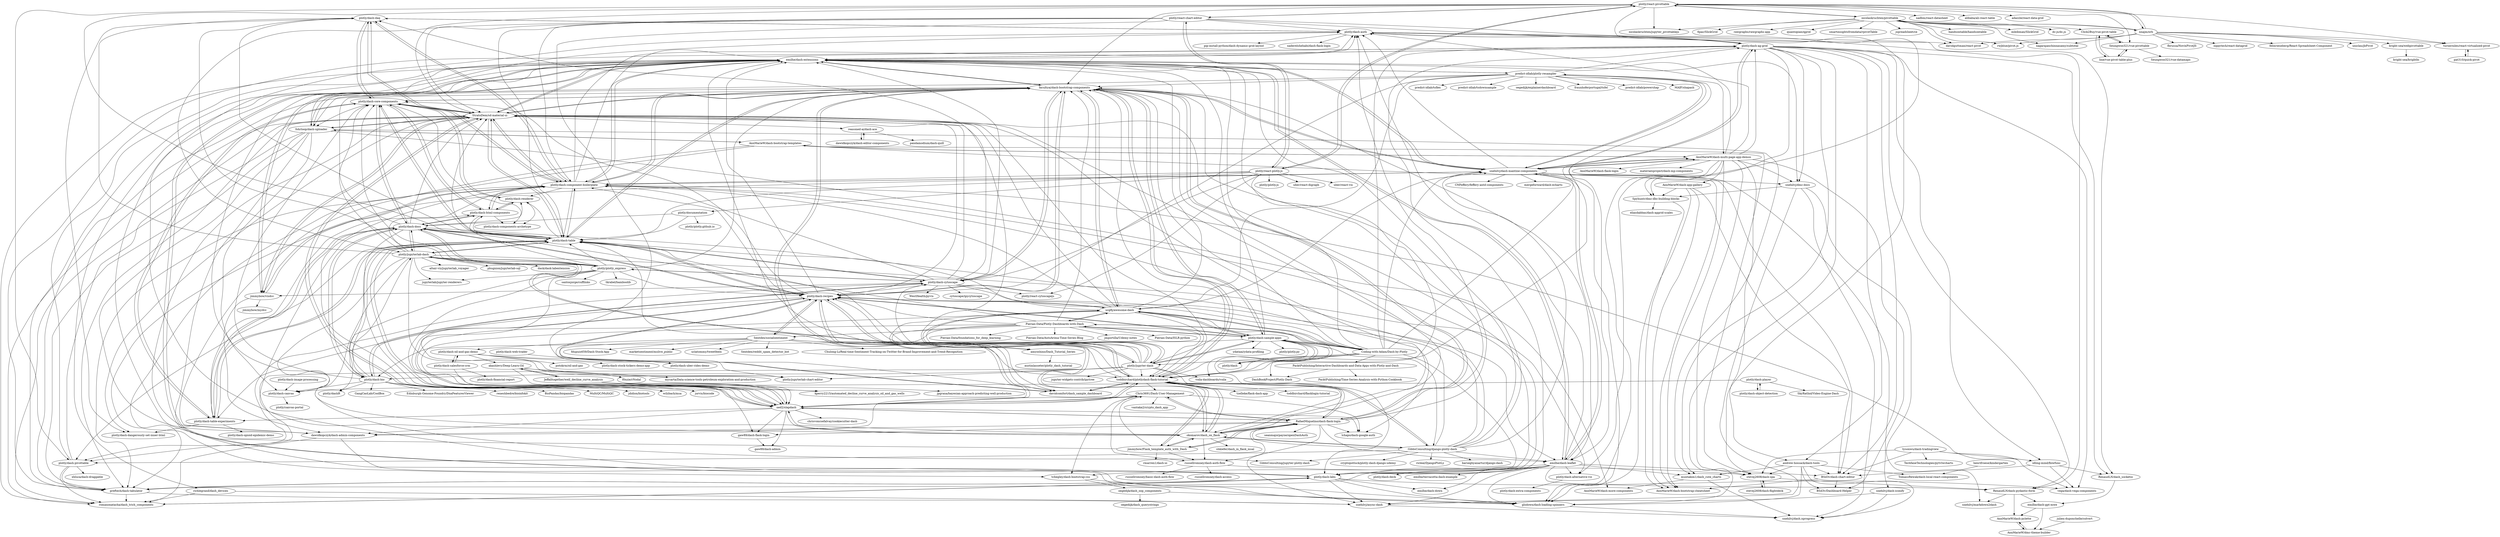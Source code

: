 digraph G {
"plotly/dash-daq" -> "plotly/dash-auth"
"plotly/dash-daq" -> "plotly/dash-core-components"
"plotly/dash-daq" -> "StratoDem/sd-material-ui"
"plotly/dash-daq" -> "plotly/dash-component-boilerplate"
"plotly/dash-daq" -> "plotly/dash-dangerously-set-inner-html"
"nicolaskruchten/pivottable" -> "plotly/react-pivottable"
"nicolaskruchten/pivottable" -> "nnajm/orb"
"nicolaskruchten/pivottable" -> "nicolaskruchten/jupyter_pivottablejs" ["e"=1]
"nicolaskruchten/pivottable" -> "davidguttman/react-pivot" ["e"=1]
"nicolaskruchten/pivottable" -> "nagarajanchinnasamy/subtotal"
"nicolaskruchten/pivottable" -> "handsontable/handsontable" ["e"=1]
"nicolaskruchten/pivottable" -> "rwjblue/pivot.js"
"nicolaskruchten/pivottable" -> "mleibman/SlickGrid" ["e"=1]
"nicolaskruchten/pivottable" -> "dc-js/dc.js" ["e"=1]
"nicolaskruchten/pivottable" -> "6pac/SlickGrid" ["e"=1]
"nicolaskruchten/pivottable" -> "rawgraphs/rawgraphs-app" ["e"=1]
"nicolaskruchten/pivottable" -> "quantopian/qgrid" ["e"=1]
"nicolaskruchten/pivottable" -> "smartinsightsfromdata/rpivotTable" ["e"=1]
"nicolaskruchten/pivottable" -> "Click2Buy/vue-pivot-table"
"nicolaskruchten/pivottable" -> "jspreadsheet/ce" ["e"=1]
"plotly/dash-cytoscape" -> "StratoDem/sd-material-ui"
"plotly/dash-cytoscape" -> "plotly/dash-table"
"plotly/dash-cytoscape" -> "facultyai/dash-bootstrap-components"
"plotly/dash-cytoscape" -> "plotly/dash-component-boilerplate"
"plotly/dash-cytoscape" -> "cytoscape/ipycytoscape" ["e"=1]
"plotly/dash-cytoscape" -> "plotly/dash-bio"
"plotly/dash-cytoscape" -> "emilhe/dash-extensions"
"plotly/dash-cytoscape" -> "plotly/dash-recipes"
"plotly/dash-cytoscape" -> "emilhe/dash-leaflet"
"plotly/dash-cytoscape" -> "WestHealth/pyvis" ["e"=1]
"plotly/dash-cytoscape" -> "plotly/dash-pivottable"
"plotly/dash-cytoscape" -> "jimmybow/visdcc"
"plotly/dash-cytoscape" -> "plotly/react-cytoscapejs" ["e"=1]
"plotly/dash-cytoscape" -> "plotly/dash-daq"
"plotly/dash-cytoscape" -> "plotly/plotly_express"
"facultyai/dash-bootstrap-components" -> "emilhe/dash-extensions"
"facultyai/dash-bootstrap-components" -> "snehilvj/dash-mantine-components"
"facultyai/dash-bootstrap-components" -> "plotly/dash-recipes"
"facultyai/dash-bootstrap-components" -> "plotly/dash-table"
"facultyai/dash-bootstrap-components" -> "ucg8j/awesome-dash"
"facultyai/dash-bootstrap-components" -> "StratoDem/sd-material-ui"
"facultyai/dash-bootstrap-components" -> "ned2/slapdash"
"facultyai/dash-bootstrap-components" -> "plotly/dash-core-components"
"facultyai/dash-bootstrap-components" -> "RafaelMiquelino/dash-flask-login"
"facultyai/dash-bootstrap-components" -> "plotly/dash-sample-apps"
"facultyai/dash-bootstrap-components" -> "plotly/dash-component-boilerplate"
"facultyai/dash-bootstrap-components" -> "toddbirchard/plotlydash-flask-tutorial"
"facultyai/dash-bootstrap-components" -> "preftech/dash-tabulator"
"facultyai/dash-bootstrap-components" -> "emilhe/dash-leaflet"
"facultyai/dash-bootstrap-components" -> "plotly/dash-cytoscape"
"plotly/react-pivottable" -> "nicolaskruchten/pivottable"
"plotly/react-pivottable" -> "davidguttman/react-pivot" ["e"=1]
"plotly/react-pivottable" -> "plotly/react-chart-editor"
"plotly/react-pivottable" -> "nnajm/orb"
"plotly/react-pivottable" -> "plotly/dash-pivottable"
"plotly/react-pivottable" -> "plotly/react-plotly.js"
"plotly/react-pivottable" -> "turnerniles/react-virtualized-pivot"
"plotly/react-pivottable" -> "nadbm/react-datasheet" ["e"=1]
"plotly/react-pivottable" -> "nicolaskruchten/jupyter_pivottablejs" ["e"=1]
"plotly/react-pivottable" -> "plotly/dash-table"
"plotly/react-pivottable" -> "facultyai/dash-bootstrap-components"
"plotly/react-pivottable" -> "alibaba/ali-react-table" ["e"=1]
"plotly/react-pivottable" -> "Seungwoo321/vue-pivottable"
"plotly/react-pivottable" -> "adazzle/react-data-grid" ["e"=1]
"plotly/react-pivottable" -> "StratoDem/sd-material-ui"
"GibbsConsulting/django-plotly-dash" -> "toddbirchard/plotlydash-flask-tutorial"
"GibbsConsulting/django-plotly-dash" -> "cryptopotluck/plotly-dash-django-udemy"
"GibbsConsulting/django-plotly-dash" -> "ricleal/DjangoPlotLy"
"GibbsConsulting/django-plotly-dash" -> "okomarov/dash_on_flask"
"GibbsConsulting/django-plotly-dash" -> "plotly/dash-component-boilerplate"
"GibbsConsulting/django-plotly-dash" -> "facultyai/dash-bootstrap-components"
"GibbsConsulting/django-plotly-dash" -> "snehilvj/dash-mantine-components"
"GibbsConsulting/django-plotly-dash" -> "barseghyanartur/django-dash" ["e"=1]
"GibbsConsulting/django-plotly-dash" -> "emilhe/dash-extensions"
"GibbsConsulting/django-plotly-dash" -> "StratoDem/sd-material-ui"
"GibbsConsulting/django-plotly-dash" -> "plotly/dash-recipes"
"GibbsConsulting/django-plotly-dash" -> "emilhe/dash-leaflet"
"GibbsConsulting/django-plotly-dash" -> "GibbsConsulting/jupyter-plotly-dash"
"GibbsConsulting/django-plotly-dash" -> "RafaelMiquelino/dash-flask-login"
"GibbsConsulting/django-plotly-dash" -> "plotly/dash-pivottable"
"plotly/dash-sample-apps" -> "ucg8j/awesome-dash"
"plotly/dash-sample-apps" -> "plotly/dash-recipes"
"plotly/dash-sample-apps" -> "facultyai/dash-bootstrap-components"
"plotly/dash-sample-apps" -> "plotly/dash" ["e"=1]
"plotly/dash-sample-apps" -> "Coding-with-Adam/Dash-by-Plotly"
"plotly/dash-sample-apps" -> "plotly/jupyter-dash"
"plotly/dash-sample-apps" -> "toddbirchard/plotlydash-flask-tutorial"
"plotly/dash-sample-apps" -> "Pierian-Data/Plotly-Dashboards-with-Dash"
"plotly/dash-sample-apps" -> "plotly/plotly.py" ["e"=1]
"plotly/dash-sample-apps" -> "GibbsConsulting/django-plotly-dash"
"plotly/dash-sample-apps" -> "ydataai/ydata-profiling" ["e"=1]
"plotly/dash-sample-apps" -> "plotly/dash-bio"
"plotly/dash-sample-apps" -> "emilhe/dash-extensions"
"plotly/dash-sample-apps" -> "voila-dashboards/voila" ["e"=1]
"plotly/dash-sample-apps" -> "okomarov/dash_on_flask"
"ucg8j/awesome-dash" -> "plotly/dash-recipes"
"ucg8j/awesome-dash" -> "facultyai/dash-bootstrap-components"
"ucg8j/awesome-dash" -> "plotly/dash-sample-apps"
"ucg8j/awesome-dash" -> "emilhe/dash-extensions"
"ucg8j/awesome-dash" -> "snehilvj/dash-mantine-components"
"ucg8j/awesome-dash" -> "Coding-with-Adam/Dash-by-Plotly"
"ucg8j/awesome-dash" -> "plotly/dash" ["e"=1]
"ucg8j/awesome-dash" -> "Pierian-Data/Plotly-Dashboards-with-Dash"
"ucg8j/awesome-dash" -> "plotly/dash-component-boilerplate"
"ucg8j/awesome-dash" -> "StratoDem/sd-material-ui"
"ucg8j/awesome-dash" -> "plotly/jupyter-dash"
"ucg8j/awesome-dash" -> "ned2/slapdash"
"ucg8j/awesome-dash" -> "toddbirchard/plotlydash-flask-tutorial"
"ucg8j/awesome-dash" -> "davidcomfort/dash_sample_dashboard"
"ucg8j/awesome-dash" -> "plotly/dash-table"
"plotly/dash-table" -> "plotly/dash-core-components"
"plotly/dash-table" -> "plotly/dash-docs"
"plotly/dash-table" -> "plotly/dash-html-components"
"plotly/dash-table" -> "facultyai/dash-bootstrap-components"
"plotly/dash-table" -> "plotly/dash-component-boilerplate"
"plotly/dash-table" -> "StratoDem/sd-material-ui"
"plotly/dash-table" -> "ned2/slapdash"
"plotly/dash-table" -> "plotly/dash-table-experiments"
"plotly/dash-table" -> "plotly/dash-recipes"
"plotly/dash-table" -> "plotly/dash-daq"
"plotly/dash-table" -> "plotly/jupyterlab-dash"
"plotly/dash-table" -> "plotly/dash-bio"
"plotly/dash-table" -> "plotly/dash-renderer"
"plotly/dash-table" -> "plotly/dash-cytoscape"
"plotly/dash-table" -> "plotly/dash-pivottable"
"Pierian-Data/Plotly-Dashboards-with-Dash" -> "plotly/dash-recipes"
"Pierian-Data/Plotly-Dashboards-with-Dash" -> "ucg8j/awesome-dash"
"Pierian-Data/Plotly-Dashboards-with-Dash" -> "Pierian-Data/ISLR-python" ["e"=1]
"Pierian-Data/Plotly-Dashboards-with-Dash" -> "Coding-with-Adam/Dash-by-Plotly"
"Pierian-Data/Plotly-Dashboards-with-Dash" -> "plotly/dash-sample-apps"
"Pierian-Data/Plotly-Dashboards-with-Dash" -> "Pierian-Data/foundations_for_deep_learning" ["e"=1]
"Pierian-Data/Plotly-Dashboards-with-Dash" -> "Pierian-Data/AutoArima-Time-Series-Blog"
"Pierian-Data/Plotly-Dashboards-with-Dash" -> "toddbirchard/plotlydash-flask-tutorial"
"Pierian-Data/Plotly-Dashboards-with-Dash" -> "davidcomfort/dash_sample_dashboard"
"Pierian-Data/Plotly-Dashboards-with-Dash" -> "facultyai/dash-bootstrap-components"
"Pierian-Data/Plotly-Dashboards-with-Dash" -> "amyoshino/Dash_Tutorial_Series"
"Pierian-Data/Plotly-Dashboards-with-Dash" -> "ned2/slapdash"
"Pierian-Data/Plotly-Dashboards-with-Dash" -> "Sentdex/socialsentiment"
"Pierian-Data/Plotly-Dashboards-with-Dash" -> "plotly/dash-docs"
"Pierian-Data/Plotly-Dashboards-with-Dash" -> "jmportilla/Udemy-notes" ["e"=1]
"jimmybow/Flask_template_auth_with_Dash" -> "okomarov/dash_on_flask"
"jimmybow/Flask_template_auth_with_Dash" -> "toddbirchard/plotlydash-flask-tutorial"
"jimmybow/Flask_template_auth_with_Dash" -> "RafaelMiquelino/dash-flask-login"
"jimmybow/Flask_template_auth_with_Dash" -> "emilhe/dash-extensions"
"jimmybow/Flask_template_auth_with_Dash" -> "russellromney/dash-auth-flow"
"jimmybow/Flask_template_auth_with_Dash" -> "rmarren1/dash-ui"
"jimmybow/Flask_template_auth_with_Dash" -> "Chris3691/Dash-User-Management"
"toddbirchard/plotlydash-flask-tutorial" -> "okomarov/dash_on_flask"
"toddbirchard/plotlydash-flask-tutorial" -> "jimmybow/Flask_template_auth_with_Dash"
"toddbirchard/plotlydash-flask-tutorial" -> "RafaelMiquelino/dash-flask-login"
"toddbirchard/plotlydash-flask-tutorial" -> "plotly/dash-recipes"
"toddbirchard/plotlydash-flask-tutorial" -> "facultyai/dash-bootstrap-components"
"toddbirchard/plotlydash-flask-tutorial" -> "GibbsConsulting/django-plotly-dash"
"toddbirchard/plotlydash-flask-tutorial" -> "ned2/slapdash"
"toddbirchard/plotlydash-flask-tutorial" -> "StratoDem/sd-material-ui"
"toddbirchard/plotlydash-flask-tutorial" -> "davidcomfort/dash_sample_dashboard"
"toddbirchard/plotlydash-flask-tutorial" -> "toddbirchard/flasklogin-tutorial" ["e"=1]
"toddbirchard/plotlydash-flask-tutorial" -> "AnnMarieW/dash-multi-page-app-demos"
"toddbirchard/plotlydash-flask-tutorial" -> "plotly/dash-table"
"toddbirchard/plotlydash-flask-tutorial" -> "emilhe/dash-extensions"
"toddbirchard/plotlydash-flask-tutorial" -> "Chris3691/Dash-User-Management"
"toddbirchard/plotlydash-flask-tutorial" -> "tzelleke/flask-dash-app"
"okomarov/dash_on_flask" -> "RafaelMiquelino/dash-flask-login"
"okomarov/dash_on_flask" -> "toddbirchard/plotlydash-flask-tutorial"
"okomarov/dash_on_flask" -> "jimmybow/Flask_template_auth_with_Dash"
"okomarov/dash_on_flask" -> "ned2/slapdash"
"okomarov/dash_on_flask" -> "russellromney/dash-auth-flow"
"okomarov/dash_on_flask" -> "shkiefer/dash_in_flask_msal"
"okomarov/dash_on_flask" -> "facultyai/dash-bootstrap-components"
"okomarov/dash_on_flask" -> "plotly/dash-auth"
"okomarov/dash_on_flask" -> "plotly/dash-recipes"
"okomarov/dash_on_flask" -> "GibbsConsulting/django-plotly-dash"
"okomarov/dash_on_flask" -> "emilhe/dash-extensions"
"okomarov/dash_on_flask" -> "StratoDem/sd-material-ui"
"Sentdex/socialsentiment" -> "plotly/dash-recipes"
"Sentdex/socialsentiment" -> "uclatommy/tweetfeels" ["e"=1]
"Sentdex/socialsentiment" -> "Sentdex/reddit_spam_detector_bot"
"Sentdex/socialsentiment" -> "toddbirchard/plotlydash-flask-tutorial"
"Sentdex/socialsentiment" -> "plotly/dash-oil-and-gas-demo"
"Sentdex/socialsentiment" -> "davidcomfort/dash_sample_dashboard"
"Sentdex/socialsentiment" -> "Chulong-Li/Real-time-Sentiment-Tracking-on-Twitter-for-Brand-Improvement-and-Trend-Recognition" ["e"=1]
"Sentdex/socialsentiment" -> "amyoshino/Dash_Tutorial_Series"
"Sentdex/socialsentiment" -> "fdupuis659/Dash-Stock-App"
"Sentdex/socialsentiment" -> "marketsentiment/mslive_public" ["e"=1]
"davidcomfort/dash_sample_dashboard" -> "toddbirchard/plotlydash-flask-tutorial"
"davidcomfort/dash_sample_dashboard" -> "plotly/dash-recipes"
"plotly/dash-salesforce-crm" -> "plotly/dash-financial-report"
"plotly/dash-salesforce-crm" -> "plotly/dash-oil-and-gas-demo"
"plotly/dash-salesforce-crm" -> "gaw89/dash-flask-login"
"ned2/slapdash" -> "StratoDem/sd-material-ui"
"ned2/slapdash" -> "okomarov/dash_on_flask"
"ned2/slapdash" -> "facultyai/dash-bootstrap-components"
"ned2/slapdash" -> "gaw89/dash-admin"
"ned2/slapdash" -> "plotly/dash-recipes"
"ned2/slapdash" -> "chrisvoncsefalvay/cookiecutter-dash"
"ned2/slapdash" -> "Chris3691/Dash-User-Management"
"ned2/slapdash" -> "plotly/dash-table"
"ned2/slapdash" -> "lchapo/dash-google-auth"
"ned2/slapdash" -> "RafaelMiquelino/dash-flask-login"
"ned2/slapdash" -> "dawidkopczyk/dash-admin-components"
"ned2/slapdash" -> "toddbirchard/plotlydash-flask-tutorial"
"ned2/slapdash" -> "gaw89/dash-flask-login"
"ned2/slapdash" -> "plotly/dash-table-experiments"
"ned2/slapdash" -> "plotly/dash-component-boilerplate"
"plotly/dash-pivottable" -> "preftech/dash-tabulator"
"plotly/dash-pivottable" -> "emilhe/dash-extensions"
"plotly/dash-pivottable" -> "xhluca/dash-draggable"
"plotly/dash-pivottable" -> "StratoDem/sd-material-ui"
"plotly/dash-pivottable" -> "romanonatacha/dash_trich_components"
"plotly/plotly_express" -> "plotly/jupyterlab-dash"
"plotly/plotly_express" -> "plotly/dash-table"
"plotly/plotly_express" -> "plotly/dash-docs"
"plotly/plotly_express" -> "ned2/slapdash"
"plotly/plotly_express" -> "plotly/jupyterlab-chart-editor" ["e"=1]
"plotly/plotly_express" -> "santosjorge/cufflinks" ["e"=1]
"plotly/plotly_express" -> "plotly/dash-cytoscape"
"plotly/plotly_express" -> "jupyterlab/jupyter-renderers" ["e"=1]
"plotly/plotly_express" -> "facultyai/dash-bootstrap-components"
"plotly/plotly_express" -> "plotly/dash-daq"
"plotly/plotly_express" -> "plotly/dashR" ["e"=1]
"plotly/plotly_express" -> "tkrabel/bamboolib" ["e"=1]
"plotly/plotly_express" -> "plotly/dash-core-components"
"plotly/plotly_express" -> "plotly/dash-recipes"
"plotly/plotly_express" -> "StratoDem/sd-material-ui"
"gaw89/dash-flask-login" -> "gaw89/dash-admin"
"StratoDem/sd-material-ui" -> "plotly/dash-component-boilerplate"
"StratoDem/sd-material-ui" -> "romanonatacha/dash_trich_components"
"StratoDem/sd-material-ui" -> "ned2/slapdash"
"StratoDem/sd-material-ui" -> "preftech/dash-tabulator"
"StratoDem/sd-material-ui" -> "facultyai/dash-bootstrap-components"
"StratoDem/sd-material-ui" -> "plotly/dash-daq"
"StratoDem/sd-material-ui" -> "plotly/dash-labs"
"StratoDem/sd-material-ui" -> "fohrloop/dash-uploader"
"StratoDem/sd-material-ui" -> "plotly/dash-core-components"
"StratoDem/sd-material-ui" -> "dawidkopczyk/dash-admin-components"
"StratoDem/sd-material-ui" -> "emilhe/dash-extensions"
"StratoDem/sd-material-ui" -> "reasoned-ai/dash-ace"
"StratoDem/sd-material-ui" -> "plotly/dash-table"
"StratoDem/sd-material-ui" -> "jimmybow/visdcc"
"StratoDem/sd-material-ui" -> "plotly/dash-dangerously-set-inner-html"
"plotly/dash-bio" -> "plotly/dash-canvas"
"plotly/dash-bio" -> "plotly/dashR" ["e"=1]
"plotly/dash-bio" -> "plotly/dash-table"
"plotly/dash-bio" -> "plotly/dash-docs"
"plotly/dash-bio" -> "jorvis/biocode" ["e"=1]
"plotly/dash-bio" -> "plotly/dash-cytoscape"
"plotly/dash-bio" -> "GangCaoLab/CoolBox" ["e"=1]
"plotly/dash-bio" -> "Edinburgh-Genome-Foundry/DnaFeaturesViewer" ["e"=1]
"plotly/dash-bio" -> "reneshbedre/bioinfokit" ["e"=1]
"plotly/dash-bio" -> "plotly/jupyterlab-dash"
"plotly/dash-bio" -> "BioPandas/biopandas" ["e"=1]
"plotly/dash-bio" -> "plotly/dash-core-components"
"plotly/dash-bio" -> "MultiQC/MultiQC" ["e"=1]
"plotly/dash-bio" -> "jdidion/biotools" ["e"=1]
"plotly/dash-bio" -> "wilzbach/msa" ["e"=1]
"Click2Buy/vue-pivot-table" -> "Seungwoo321/vue-pivottable"
"Click2Buy/vue-pivot-table" -> "line/vue-pivot-table-plus"
"RafaelMiquelino/dash-flask-login" -> "okomarov/dash_on_flask"
"RafaelMiquelino/dash-flask-login" -> "gaw89/dash-flask-login"
"RafaelMiquelino/dash-flask-login" -> "Chris3691/Dash-User-Management"
"RafaelMiquelino/dash-flask-login" -> "jimmybow/Flask_template_auth_with_Dash"
"RafaelMiquelino/dash-flask-login" -> "toddbirchard/plotlydash-flask-tutorial"
"RafaelMiquelino/dash-flask-login" -> "russellromney/dash-auth-flow"
"RafaelMiquelino/dash-flask-login" -> "facultyai/dash-bootstrap-components"
"RafaelMiquelino/dash-flask-login" -> "emilhe/dash-extensions"
"RafaelMiquelino/dash-flask-login" -> "seanmajorpayne/openDashAuth"
"RafaelMiquelino/dash-flask-login" -> "dawidkopczyk/dash-admin-components"
"RafaelMiquelino/dash-flask-login" -> "ned2/slapdash"
"RafaelMiquelino/dash-flask-login" -> "plotly/dash-auth"
"RafaelMiquelino/dash-flask-login" -> "emilhe/dash-leaflet"
"RafaelMiquelino/dash-flask-login" -> "lchapo/dash-google-auth"
"RafaelMiquelino/dash-flask-login" -> "snehilvj/async-dash"
"Chris3691/Dash-User-Management" -> "RafaelMiquelino/dash-flask-login"
"Chris3691/Dash-User-Management" -> "ned2/slapdash"
"Chris3691/Dash-User-Management" -> "vantaka2/crypto_dash_app"
"Chris3691/Dash-User-Management" -> "lchapo/dash-google-auth"
"Chris3691/Dash-User-Management" -> "russellromney/dash-auth-flow"
"Chris3691/Dash-User-Management" -> "dawidkopczyk/dash-admin-components"
"Chris3691/Dash-User-Management" -> "tcbegley/dash-bootstrap-css"
"Jeffalltogether/well_decline_curve_analysis" -> "kperry2215/automated_decline_curve_analysis_oil_and_gas_wells"
"Jeffalltogether/well_decline_curve_analysis" -> "akashlevy/Deep-Learn-Oil"
"Jeffalltogether/well_decline_curve_analysis" -> "jpgrana/bayesian-approach-predicting-well-production"
"dawidkopczyk/dash-admin-components" -> "romanonatacha/dash_trich_components"
"dawidkopczyk/dash-admin-components" -> "glsdown/dash-loading-spinners"
"plotly/documentation" -> "plotly/plotly.github.io"
"plotly/documentation" -> "plotly/dash-docs"
"plotly/documentation" -> "plotly/dash-table"
"plotly/dash-component-boilerplate" -> "StratoDem/sd-material-ui"
"plotly/dash-component-boilerplate" -> "plotly/dash-core-components"
"plotly/dash-component-boilerplate" -> "emilhe/dash-extensions"
"plotly/dash-component-boilerplate" -> "snehilvj/dash-mantine-components"
"plotly/dash-component-boilerplate" -> "plotly/dash-html-components"
"plotly/dash-component-boilerplate" -> "plotly/dash-auth"
"plotly/dash-component-boilerplate" -> "plotly/dash-ag-grid"
"plotly/dash-component-boilerplate" -> "plotly/dash-daq"
"plotly/dash-component-boilerplate" -> "jimmybow/visdcc"
"plotly/dash-component-boilerplate" -> "plotly/dash-table"
"plotly/dash-component-boilerplate" -> "preftech/dash-tabulator"
"plotly/dash-component-boilerplate" -> "plotly/dash-labs"
"plotly/dash-component-boilerplate" -> "plotly/dash-renderer"
"plotly/dash-component-boilerplate" -> "facultyai/dash-bootstrap-components"
"plotly/dash-component-boilerplate" -> "idling-mind/flowfunc"
"bright-sea/webpivottable" -> "bright-sea/brightbi"
"plotly/dash-alternative-viz" -> "plotly/dash-extra-components"
"plotly/jupyterlab-dash" -> "plotly/jupyterlab-chart-editor" ["e"=1]
"plotly/jupyterlab-dash" -> "plotly/plotly_express"
"plotly/jupyterlab-dash" -> "GibbsConsulting/jupyter-plotly-dash"
"plotly/jupyterlab-dash" -> "plotly/jupyter-dash"
"plotly/jupyterlab-dash" -> "plotly/dash-table"
"plotly/jupyterlab-dash" -> "plotly/dash-core-components"
"plotly/jupyterlab-dash" -> "jupyterlab/jupyter-renderers" ["e"=1]
"plotly/jupyterlab-dash" -> "plotly/dash-daq"
"plotly/jupyterlab-dash" -> "plotly/dash-component-boilerplate"
"plotly/jupyterlab-dash" -> "dask/dask-labextension" ["e"=1]
"plotly/jupyterlab-dash" -> "plotly/dash-docs"
"plotly/jupyterlab-dash" -> "altair-viz/jupyterlab_voyager" ["e"=1]
"plotly/jupyterlab-dash" -> "pbugnion/jupyterlab-sql" ["e"=1]
"plotly/jupyterlab-dash" -> "plotly/dash-alternative-viz"
"plotly/jupyterlab-dash" -> "plotly/dash-canvas"
"plotly/dash-image-processing" -> "plotly/dash-canvas"
"plotly/dash-object-detection" -> "plotly/dash-player"
"plotly/dash-player" -> "plotly/dash-object-detection"
"plotly/dash-player" -> "SkyRatInd/Video-Engine-Dash"
"plotly/dash-player" -> "plotly/dash-canvas"
"plotly/dash-web-trader" -> "plotly/dash-uber-rides-demo"
"amyoshino/Dash_Tutorial_Series" -> "austinlasseter/plotly_dash_tutorial"
"tcbegley/dash-bootstrap-css" -> "glsdown/dash-loading-spinners"
"tcbegley/dash-bootstrap-css" -> "oegedijk/dash_oop_components"
"plotly/dash-canvas" -> "plotly/canvas-portal"
"PacktPublishing/Interactive-Dashboards-and-Data-Apps-with-Plotly-and-Dash" -> "DashBookProject/Plotly-Dash"
"PacktPublishing/Interactive-Dashboards-and-Data-Apps-with-Plotly-and-Dash" -> "PacktPublishing/Time-Series-Analysis-with-Python-Cookbook" ["e"=1]
"emilhe/dash-extensions" -> "snehilvj/dash-mantine-components"
"emilhe/dash-extensions" -> "emilhe/dash-leaflet"
"emilhe/dash-extensions" -> "facultyai/dash-bootstrap-components"
"emilhe/dash-extensions" -> "plotly/dash-ag-grid"
"emilhe/dash-extensions" -> "fohrloop/dash-uploader"
"emilhe/dash-extensions" -> "plotly/dash-labs"
"emilhe/dash-extensions" -> "richlegrand/dash_devices"
"emilhe/dash-extensions" -> "romanonatacha/dash_trich_components"
"emilhe/dash-extensions" -> "plotly/dash-auth"
"emilhe/dash-extensions" -> "preftech/dash-tabulator"
"emilhe/dash-extensions" -> "plotly/dash-component-boilerplate"
"emilhe/dash-extensions" -> "StratoDem/sd-material-ui"
"emilhe/dash-extensions" -> "snehilvj/dmc-docs"
"emilhe/dash-extensions" -> "jimmybow/visdcc"
"emilhe/dash-extensions" -> "predict-idlab/plotly-resampler"
"Coding-with-Adam/Dash-by-Plotly" -> "plotly/dash-sample-apps"
"Coding-with-Adam/Dash-by-Plotly" -> "facultyai/dash-bootstrap-components"
"Coding-with-Adam/Dash-by-Plotly" -> "ucg8j/awesome-dash"
"Coding-with-Adam/Dash-by-Plotly" -> "plotly/dash-recipes"
"Coding-with-Adam/Dash-by-Plotly" -> "AnnMarieW/dash-multi-page-app-demos"
"Coding-with-Adam/Dash-by-Plotly" -> "DashBookProject/Plotly-Dash"
"Coding-with-Adam/Dash-by-Plotly" -> "Pierian-Data/Plotly-Dashboards-with-Dash"
"Coding-with-Adam/Dash-by-Plotly" -> "snehilvj/dash-mantine-components"
"Coding-with-Adam/Dash-by-Plotly" -> "emilhe/dash-extensions"
"Coding-with-Adam/Dash-by-Plotly" -> "plotly/jupyter-dash"
"Coding-with-Adam/Dash-by-Plotly" -> "PacktPublishing/Interactive-Dashboards-and-Data-Apps-with-Plotly-and-Dash"
"Coding-with-Adam/Dash-by-Plotly" -> "toddbirchard/plotlydash-flask-tutorial"
"Coding-with-Adam/Dash-by-Plotly" -> "plotly/dash-labs"
"Coding-with-Adam/Dash-by-Plotly" -> "plotly/dash" ["e"=1]
"Coding-with-Adam/Dash-by-Plotly" -> "plotly/dash-ag-grid"
"nnajm/orb" -> "davidguttman/react-pivot" ["e"=1]
"nnajm/orb" -> "nicolaskruchten/pivottable"
"nnajm/orb" -> "nagarajanchinnasamy/subtotal"
"nnajm/orb" -> "turnerniles/react-virtualized-pivot"
"nnajm/orb" -> "zippytech/react-datagrid" ["e"=1]
"nnajm/orb" -> "felixrieseberg/React-Spreadsheet-Component" ["e"=1]
"nnajm/orb" -> "uniclau/jbPivot"
"nnajm/orb" -> "rwjblue/pivot.js"
"nnajm/orb" -> "plotly/react-pivottable"
"nnajm/orb" -> "fbrussa/NovixPivotJS"
"nnajm/orb" -> "bright-sea/webpivottable"
"richlegrand/dash_devices" -> "snehilvj/async-dash"
"richlegrand/dash_devices" -> "romanonatacha/dash_trich_components"
"plotly/jupyter-dash" -> "plotly/jupyterlab-dash"
"plotly/jupyter-dash" -> "facultyai/dash-bootstrap-components"
"plotly/jupyter-dash" -> "plotly/dash-table"
"plotly/jupyter-dash" -> "plotly/jupyterlab-chart-editor" ["e"=1]
"plotly/jupyter-dash" -> "plotly/dash-sample-apps"
"plotly/jupyter-dash" -> "voila-dashboards/voila" ["e"=1]
"plotly/jupyter-dash" -> "ucg8j/awesome-dash"
"plotly/jupyter-dash" -> "jupyter-widgets-contrib/ipytree" ["e"=1]
"plotly/jupyter-dash" -> "plotly/dash-cytoscape"
"plotly/jupyter-dash" -> "plotly/dash-bio"
"plotly/jupyter-dash" -> "plotly/dash-pivottable"
"plotly/jupyter-dash" -> "plotly/dash-recipes"
"plotly/jupyter-dash" -> "StratoDem/sd-material-ui"
"plotly/jupyter-dash" -> "toddbirchard/plotlydash-flask-tutorial"
"plotly/jupyter-dash" -> "plotly/dash-labs"
"fohrloop/dash-uploader" -> "emilhe/dash-extensions"
"fohrloop/dash-uploader" -> "dawidkopczyk/dash-admin-components"
"fohrloop/dash-uploader" -> "glsdown/dash-loading-spinners"
"fohrloop/dash-uploader" -> "muntakim1/dash_cute_charts"
"fohrloop/dash-uploader" -> "plotly/dash-auth"
"fohrloop/dash-uploader" -> "AnnMarieW/dash-bootstrap-templates"
"fohrloop/dash-uploader" -> "romanonatacha/dash_trich_components"
"fohrloop/dash-uploader" -> "AnnMarieW/dash-more-components"
"fohrloop/dash-uploader" -> "StratoDem/sd-material-ui"
"fohrloop/dash-uploader" -> "preftech/dash-tabulator"
"fohrloop/dash-uploader" -> "plotly/dash-canvas"
"emilhe/dash-leaflet" -> "emilhe/dash-extensions"
"emilhe/dash-leaflet" -> "snehilvj/dash-mantine-components"
"emilhe/dash-leaflet" -> "emilhe/terracotta-dash-example"
"emilhe/dash-leaflet" -> "plotly/dash-alternative-viz"
"emilhe/dash-leaflet" -> "muntakim1/dash_cute_charts"
"emilhe/dash-leaflet" -> "glsdown/dash-loading-spinners"
"emilhe/dash-leaflet" -> "plotly/dash-auth"
"emilhe/dash-leaflet" -> "snehilvj/async-dash"
"emilhe/dash-leaflet" -> "plotly/dash-deck"
"emilhe/dash-leaflet" -> "preftech/dash-tabulator"
"emilhe/dash-leaflet" -> "BSd3v/dash-chart-editor"
"emilhe/dash-leaflet" -> "emilhe/dash-down"
"emilhe/dash-leaflet" -> "plotly/dash-labs"
"emilhe/dash-leaflet" -> "tcbegley/dash-bootstrap-css"
"emilhe/dash-leaflet" -> "RenaudLN/dash-pydantic-form"
"romanonatacha/dash_trich_components" -> "plotly/dash-labs"
"stevej2608/dash-spa" -> "stevej2608/dash-flightdeck"
"stevej2608/dash-spa" -> "RenaudLN/dash-pydantic-form"
"russellromney/dash-auth-flow" -> "russellromney/dash-access"
"russellromney/dash-auth-flow" -> "russellromney/basic-dash-auth-flow"
"russellromney/dash-auth-flow" -> "stevej2608/dash-spa"
"reasoned-ai/dash-ace" -> "pandamodium/dash-quill"
"reasoned-ai/dash-ace" -> "dawidkopczyk/dash-editor-components"
"Seungwoo321/vue-pivottable" -> "Click2Buy/vue-pivot-table"
"Seungwoo321/vue-pivottable" -> "line/vue-pivot-table-plus"
"Seungwoo321/vue-pivottable" -> "Seungwoo321/vue-datamaps"
"preftech/dash-tabulator" -> "romanonatacha/dash_trich_components"
"preftech/dash-tabulator" -> "plotly/dash-labs"
"preftech/dash-tabulator" -> "snehilvj/async-dash"
"line/vue-pivot-table-plus" -> "Seungwoo321/vue-pivottable"
"line/vue-pivot-table-plus" -> "Click2Buy/vue-pivot-table"
"dawidkopczyk/dash-editor-components" -> "reasoned-ai/dash-ace"
"AnnMarieW/dash-bootstrap-templates" -> "AnnMarieW/dash-multi-page-app-demos"
"AnnMarieW/dash-bootstrap-templates" -> "dawidkopczyk/dash-admin-components"
"AnnMarieW/dash-bootstrap-templates" -> "tcbegley/dash-bootstrap-css"
"AnnMarieW/dash-bootstrap-templates" -> "fohrloop/dash-uploader"
"AnnMarieW/dash-bootstrap-templates" -> "AnnMarieW/dash-bootstrap-cheatsheet"
"AnnMarieW/dash-bootstrap-templates" -> "stevej2608/dash-spa"
"plotly/dash-labs" -> "romanonatacha/dash_trich_components"
"plotly/dash-labs" -> "emilhe/dash-down"
"plotly/dash-labs" -> "glsdown/dash-loading-spinners"
"plotly/dash-labs" -> "preftech/dash-tabulator"
"plotly/dash-labs" -> "emilhe/dash-extensions"
"plotly/dash-labs" -> "vega/dash-vega-components"
"plotly/dash-labs" -> "snehilvj/async-dash"
"glsdown/dash-loading-spinners" -> "snehilvj/dash.nprogress"
"oegedijk/dash_oop_components" -> "oegedijk/dash_querystrings"
"oegedijk/dash_oop_components" -> "glsdown/dash-loading-spinners"
"snehilvj/dash-mantine-components" -> "emilhe/dash-extensions"
"snehilvj/dash-mantine-components" -> "plotly/dash-ag-grid"
"snehilvj/dash-mantine-components" -> "snehilvj/dmc-docs"
"snehilvj/dash-mantine-components" -> "facultyai/dash-bootstrap-components"
"snehilvj/dash-mantine-components" -> "snehilvj/dash-iconify"
"snehilvj/dash-mantine-components" -> "emilhe/dash-leaflet"
"snehilvj/dash-mantine-components" -> "plotly/dash-component-boilerplate"
"snehilvj/dash-mantine-components" -> "preftech/dash-tabulator"
"snehilvj/dash-mantine-components" -> "AnnMarieW/dash-multi-page-app-demos"
"snehilvj/dash-mantine-components" -> "CNFeffery/feffery-antd-components" ["e"=1]
"snehilvj/dash-mantine-components" -> "plotly/dash-auth"
"snehilvj/dash-mantine-components" -> "predict-idlab/plotly-resampler"
"snehilvj/dash-mantine-components" -> "glsdown/dash-loading-spinners"
"snehilvj/dash-mantine-components" -> "mergeforward/dash-echarts" ["e"=1]
"snehilvj/dash-mantine-components" -> "BSd3v/dash-chart-editor"
"predict-idlab/plotly-resampler" -> "predict-idlab/tsflex" ["e"=1]
"predict-idlab/plotly-resampler" -> "emilhe/dash-extensions"
"predict-idlab/plotly-resampler" -> "predict-idlab/tsdownsample" ["e"=1]
"predict-idlab/plotly-resampler" -> "snehilvj/dash-mantine-components"
"predict-idlab/plotly-resampler" -> "oegedijk/explainerdashboard" ["e"=1]
"predict-idlab/plotly-resampler" -> "emilhe/dash-leaflet"
"predict-idlab/plotly-resampler" -> "fraunhoferportugal/tsfel" ["e"=1]
"predict-idlab/plotly-resampler" -> "predict-idlab/powershap" ["e"=1]
"predict-idlab/plotly-resampler" -> "fohrloop/dash-uploader"
"predict-idlab/plotly-resampler" -> "MAIF/shapash" ["e"=1]
"predict-idlab/plotly-resampler" -> "ucg8j/awesome-dash"
"predict-idlab/plotly-resampler" -> "plotly/dash-recipes"
"predict-idlab/plotly-resampler" -> "AnnMarieW/dash-multi-page-app-demos"
"predict-idlab/plotly-resampler" -> "facultyai/dash-bootstrap-components"
"predict-idlab/plotly-resampler" -> "plotly/dash-ag-grid"
"AnnMarieW/dash-app-gallery" -> "AnnMarieW/dash-bootstrap-cheatsheet"
"AnnMarieW/dash-app-gallery" -> "Spyhuntr/dmc-dbc-building-blocks"
"AnnMarieW/dash-app-gallery" -> "glsdown/dash-loading-spinners"
"AnnMarieW/dash-app-gallery" -> "BSd3v/dash-chart-editor"
"snehilvj/async-dash" -> "snehilvj/dash.nprogress"
"andrew-hossack/dash-tools" -> "TomaszRewak/dash-local-react-components"
"andrew-hossack/dash-tools" -> "snehilvj/dash.nprogress"
"andrew-hossack/dash-tools" -> "BSd3v/Dashboard-Helper"
"andrew-hossack/dash-tools" -> "stevej2608/dash-spa"
"andrew-hossack/dash-tools" -> "BSd3v/dash-chart-editor"
"andrew-hossack/dash-tools" -> "muntakim1/dash_cute_charts"
"andrew-hossack/dash-tools" -> "glsdown/dash-loading-spinners"
"snehilvj/dmc-docs" -> "snehilvj/async-dash"
"snehilvj/dmc-docs" -> "snehilvj/dash.nprogress"
"snehilvj/dmc-docs" -> "snehilvj/markdown2dash"
"snehilvj/dmc-docs" -> "Spyhuntr/dmc-dbc-building-blocks"
"akashlevy/Deep-Learn-Oil" -> "Jeffalltogether/well_decline_curve_analysis"
"akashlevy/Deep-Learn-Oil" -> "kperry2215/automated_decline_curve_analysis_oil_and_gas_wells"
"akashlevy/Deep-Learn-Oil" -> "f0nzie/rNodal"
"akashlevy/Deep-Learn-Oil" -> "mycarta/Data-science-tools-petroleum-exploration-and-production"
"muntakim1/dash_cute_charts" -> "snehilvj/dash.nprogress"
"muntakim1/dash_cute_charts" -> "AnnMarieW/dash-more-components"
"snehilvj/dash-iconify" -> "snehilvj/dash.nprogress"
"snehilvj/dash-iconify" -> "snehilvj/async-dash"
"idling-mind/flowfunc" -> "RenaudLN/dash_socketio"
"idling-mind/flowfunc" -> "vega/dash-vega-components"
"idling-mind/flowfunc" -> "BSd3v/dash-chart-editor"
"tysonwu/dash-tradingview" -> "TechfaneTechnologies/pytvlwcharts" ["e"=1]
"tysonwu/dash-tradingview" -> "idling-mind/flowfunc"
"tysonwu/dash-tradingview" -> "BSd3v/dash-chart-editor"
"tysonwu/dash-tradingview" -> "vega/dash-vega-components"
"tysonwu/dash-tradingview" -> "stevej2608/dash-spa"
"AnnMarieW/dash-multi-page-app-demos" -> "AnnMarieW/dash-bootstrap-templates"
"AnnMarieW/dash-multi-page-app-demos" -> "plotly/dash-auth"
"AnnMarieW/dash-multi-page-app-demos" -> "snehilvj/dash-mantine-components"
"AnnMarieW/dash-multi-page-app-demos" -> "emilhe/dash-extensions"
"AnnMarieW/dash-multi-page-app-demos" -> "stevej2608/dash-spa"
"AnnMarieW/dash-multi-page-app-demos" -> "AnnMarieW/dash-app-gallery"
"AnnMarieW/dash-multi-page-app-demos" -> "plotly/dash-ag-grid"
"AnnMarieW/dash-multi-page-app-demos" -> "snehilvj/dmc-docs"
"AnnMarieW/dash-multi-page-app-demos" -> "Spyhuntr/dmc-dbc-building-blocks"
"AnnMarieW/dash-multi-page-app-demos" -> "andrew-hossack/dash-tools"
"AnnMarieW/dash-multi-page-app-demos" -> "BSd3v/Dashboard-Helper"
"AnnMarieW/dash-multi-page-app-demos" -> "AnnMarieW/dash-bootstrap-cheatsheet"
"AnnMarieW/dash-multi-page-app-demos" -> "materialsproject/dash-mp-components"
"AnnMarieW/dash-multi-page-app-demos" -> "AnnMarieW/dash-flask-login"
"AnnMarieW/dash-multi-page-app-demos" -> "glsdown/dash-loading-spinners"
"Spyhuntr/dmc-dbc-building-blocks" -> "eliasdabbas/dash-aggrid-scales"
"Spyhuntr/dmc-dbc-building-blocks" -> "AnnMarieW/dash-bootstrap-cheatsheet"
"plotly/dash-ag-grid" -> "snehilvj/dash-mantine-components"
"plotly/dash-ag-grid" -> "BSd3v/dash-chart-editor"
"plotly/dash-ag-grid" -> "emilhe/dash-extensions"
"plotly/dash-ag-grid" -> "plotly/dash-auth"
"plotly/dash-ag-grid" -> "Spyhuntr/dmc-dbc-building-blocks"
"plotly/dash-ag-grid" -> "idling-mind/flowfunc"
"plotly/dash-ag-grid" -> "andrew-hossack/dash-tools"
"plotly/dash-ag-grid" -> "vega/dash-vega-components"
"plotly/dash-ag-grid" -> "preftech/dash-tabulator"
"plotly/dash-ag-grid" -> "RenaudLN/dash-pydantic-form"
"plotly/dash-ag-grid" -> "plotly/dash-labs"
"plotly/dash-ag-grid" -> "muntakim1/dash_cute_charts"
"plotly/dash-ag-grid" -> "RenaudLN/dash_socketio"
"plotly/dash-ag-grid" -> "glsdown/dash-loading-spinners"
"plotly/dash-ag-grid" -> "snehilvj/dmc-docs"
"stevej2608/dash-flightdeck" -> "stevej2608/dash-spa"
"henrifroese/kindergarten" -> "TomaszRewak/dash-local-react-components"
"plotly/dash-core-components" -> "plotly/dash-html-components"
"plotly/dash-core-components" -> "plotly/dash-renderer"
"plotly/dash-core-components" -> "plotly/dash-table"
"plotly/dash-core-components" -> "plotly/dash-docs"
"plotly/dash-core-components" -> "plotly/dash-component-boilerplate"
"plotly/dash-core-components" -> "plotly/dash-table-experiments"
"plotly/dash-core-components" -> "plotly/dash-daq"
"plotly/dash-core-components" -> "StratoDem/sd-material-ui"
"plotly/dash-core-components" -> "facultyai/dash-bootstrap-components"
"plotly/dash-core-components" -> "plotly/dash-components-archetype"
"plotly/dash-core-components" -> "fohrloop/dash-uploader"
"plotly/dash-html-components" -> "plotly/dash-core-components"
"plotly/dash-html-components" -> "plotly/dash-renderer"
"plotly/dash-html-components" -> "plotly/dash-components-archetype"
"plotly/dash-html-components" -> "plotly/dash-docs"
"plotly/dash-html-components" -> "plotly/dash-table"
"plotly/dash-html-components" -> "plotly/dash-component-boilerplate"
"BSd3v/dash-chart-editor" -> "BSd3v/Dashboard-Helper"
"BSd3v/dash-chart-editor" -> "AnnMarieW/dash-bootstrap-cheatsheet"
"RenaudLN/dash-pydantic-form" -> "snehilvj/markdown2dash"
"RenaudLN/dash-pydantic-form" -> "AnnMarieW/dash-pylette"
"RenaudLN/dash-pydantic-form" -> "emilhe/dash-gpt-mwe"
"pat310/quick-pivot" -> "turnerniles/react-virtualized-pivot"
"RenaudLN/dash_socketio" -> "emilhe/dash-gpt-mwe"
"AnnMarieW/dash-pylette" -> "AnnMarieW/dmc-theme-builder"
"julien-duponchelle/colvert" -> "AnnMarieW/dmc-theme-builder"
"plotly/dash-renderer" -> "plotly/dash-html-components"
"plotly/dash-renderer" -> "plotly/dash-core-components"
"plotly/dash-renderer" -> "plotly/dash-components-archetype"
"plotly/dash-docs" -> "plotly/dash-table"
"plotly/dash-docs" -> "plotly/dash-core-components"
"plotly/dash-docs" -> "plotly/dash-html-components"
"plotly/dash-docs" -> "plotly/dash-table-experiments"
"plotly/dash-docs" -> "plotly/dash-renderer"
"plotly/dash-docs" -> "plotly/dash-recipes"
"plotly/dash-docs" -> "StratoDem/sd-material-ui"
"plotly/dash-docs" -> "plotly/dash-labs"
"plotly/dash-docs" -> "lchapo/dash-google-auth"
"plotly/dash-docs" -> "plotly/jupyterlab-dash"
"plotly/dash-docs" -> "plotly/dash-bio"
"plotly/dash-docs" -> "facultyai/dash-bootstrap-components"
"plotly/dash-docs" -> "plotly/plotly_express"
"plotly/dash-docs" -> "ned2/slapdash"
"turnerniles/react-virtualized-pivot" -> "pat310/quick-pivot"
"emilhe/dash-gpt-mwe" -> "AnnMarieW/dash-pylette"
"emilhe/dash-gpt-mwe" -> "AnnMarieW/dmc-theme-builder"
"plotly/dash-oil-and-gas-demo" -> "plotly/dash-salesforce-crm"
"plotly/dash-oil-and-gas-demo" -> "potokrm/oil-and-gas"
"plotly/dash-oil-and-gas-demo" -> "plotly/dash-uber-rides-demo"
"plotly/dash-oil-and-gas-demo" -> "akashlevy/Deep-Learn-Oil"
"plotly/dash-oil-and-gas-demo" -> "plotly/dash-stock-tickers-demo-app"
"plotly/dash-table-experiments" -> "plotly/dash-core-components"
"plotly/dash-table-experiments" -> "plotly/dash-docs"
"plotly/dash-table-experiments" -> "plotly/dash-table"
"plotly/dash-table-experiments" -> "plotly/dash-opioid-epidemic-demo"
"plotly/dash-table-experiments" -> "plotly/dash-dangerously-set-inner-html"
"plotly/dash-table-experiments" -> "plotly/dash-html-components"
"plotly/dash-recipes" -> "ucg8j/awesome-dash"
"plotly/dash-recipes" -> "facultyai/dash-bootstrap-components"
"plotly/dash-recipes" -> "plotly/dash-sample-apps"
"plotly/dash-recipes" -> "toddbirchard/plotlydash-flask-tutorial"
"plotly/dash-recipes" -> "ned2/slapdash"
"plotly/dash-recipes" -> "emilhe/dash-extensions"
"plotly/dash-recipes" -> "plotly/dash-docs"
"plotly/dash-recipes" -> "plotly/dash-table"
"plotly/dash-recipes" -> "plotly/dash-table-experiments"
"plotly/dash-recipes" -> "StratoDem/sd-material-ui"
"plotly/dash-recipes" -> "plotly/dash-component-boilerplate"
"plotly/dash-recipes" -> "Sentdex/socialsentiment"
"plotly/dash-recipes" -> "davidcomfort/dash_sample_dashboard"
"plotly/dash-recipes" -> "okomarov/dash_on_flask"
"plotly/dash-recipes" -> "plotly/dash-core-components"
"plotly/react-plotly.js" -> "plotly/react-chart-editor"
"plotly/react-plotly.js" -> "plotly/plotly.js" ["e"=1]
"plotly/react-plotly.js" -> "plotly/react-pivottable"
"plotly/react-plotly.js" -> "plotly/dash-component-boilerplate"
"plotly/react-plotly.js" -> "plotly/documentation"
"plotly/react-plotly.js" -> "uber/react-digraph" ["e"=1]
"plotly/react-plotly.js" -> "plotly/dash-table"
"plotly/react-plotly.js" -> "toddbirchard/plotlydash-flask-tutorial"
"plotly/react-plotly.js" -> "plotly/react-cytoscapejs" ["e"=1]
"plotly/react-plotly.js" -> "uber/react-vis" ["e"=1]
"plotly/react-plotly.js" -> "plotly/dash-cytoscape"
"plotly/react-chart-editor" -> "plotly/react-plotly.js"
"plotly/react-chart-editor" -> "plotly/jupyterlab-chart-editor" ["e"=1]
"plotly/react-chart-editor" -> "plotly/dash-table"
"plotly/react-chart-editor" -> "plotly/dash-auth"
"plotly/react-chart-editor" -> "plotly/react-pivottable"
"plotly/react-chart-editor" -> "StratoDem/sd-material-ui"
"plotly/react-chart-editor" -> "plotly/dash-ag-grid"
"plotly/react-chart-editor" -> "plotly/jupyterlab-dash"
"plotly/react-chart-editor" -> "plotly/dash-alternative-viz"
"plotly/react-chart-editor" -> "plotly/dash-component-boilerplate"
"plotly/dash-auth" -> "RenaudLN/dash-pydantic-form"
"plotly/dash-auth" -> "RenaudLN/dash_socketio"
"plotly/dash-auth" -> "plotly/dash-ag-grid"
"plotly/dash-auth" -> "naderelshehabi/dash-flask-login"
"plotly/dash-auth" -> "stevej2608/dash-spa"
"plotly/dash-auth" -> "plotly/dash-daq"
"plotly/dash-auth" -> "pip-install-python/dash-dynamic-grid-layout"
"jimmybow/visdcc" -> "jimmybow/mydcc"
"jimmybow/visdcc" -> "plotly/dash-component-boilerplate"
"jimmybow/visdcc" -> "emilhe/dash-extensions"
"jimmybow/visdcc" -> "StratoDem/sd-material-ui"
"jimmybow/visdcc" -> "dawidkopczyk/dash-admin-components"
"AnnMarieW/dmc-theme-builder" -> "AnnMarieW/dash-pylette"
"plotly/dash-daq" ["l"="42.958,25.26"]
"plotly/dash-auth" ["l"="43.024,25.28"]
"plotly/dash-core-components" ["l"="42.941,25.268"]
"StratoDem/sd-material-ui" ["l"="42.955,25.286"]
"plotly/dash-component-boilerplate" ["l"="42.966,25.279"]
"plotly/dash-dangerously-set-inner-html" ["l"="42.929,25.242"]
"nicolaskruchten/pivottable" ["l"="42.738,25.248"]
"plotly/react-pivottable" ["l"="42.833,25.257"]
"nnajm/orb" ["l"="42.758,25.211"]
"nicolaskruchten/jupyter_pivottablejs" ["l"="43.636,24.129"]
"davidguttman/react-pivot" ["l"="0.297,-28.814"]
"nagarajanchinnasamy/subtotal" ["l"="42.766,25.233"]
"handsontable/handsontable" ["l"="-3.445,-33.344"]
"rwjblue/pivot.js" ["l"="42.704,25.216"]
"mleibman/SlickGrid" ["l"="22.565,-30.785"]
"dc-js/dc.js" ["l"="-4.313,-42.038"]
"6pac/SlickGrid" ["l"="22.552,-30.746"]
"rawgraphs/rawgraphs-app" ["l"="-4.366,-42.075"]
"quantopian/qgrid" ["l"="43.577,23.976"]
"smartinsightsfromdata/rpivotTable" ["l"="42.32,35.328"]
"Click2Buy/vue-pivot-table" ["l"="42.71,25.287"]
"jspreadsheet/ce" ["l"="-3.33,-33.29"]
"plotly/dash-cytoscape" ["l"="42.941,25.282"]
"plotly/dash-table" ["l"="42.924,25.286"]
"facultyai/dash-bootstrap-components" ["l"="42.959,25.307"]
"cytoscape/ipycytoscape" ["l"="43.326,24.274"]
"plotly/dash-bio" ["l"="42.888,25.293"]
"emilhe/dash-extensions" ["l"="42.986,25.295"]
"plotly/dash-recipes" ["l"="42.954,25.328"]
"emilhe/dash-leaflet" ["l"="43.016,25.274"]
"WestHealth/pyvis" ["l"="51.496,15.937"]
"plotly/dash-pivottable" ["l"="42.921,25.304"]
"jimmybow/visdcc" ["l"="42.972,25.251"]
"plotly/react-cytoscapejs" ["l"="-3.85,-42.033"]
"plotly/plotly_express" ["l"="42.921,25.266"]
"snehilvj/dash-mantine-components" ["l"="43.006,25.288"]
"ucg8j/awesome-dash" ["l"="42.959,25.352"]
"ned2/slapdash" ["l"="42.979,25.316"]
"RafaelMiquelino/dash-flask-login" ["l"="43.013,25.32"]
"plotly/dash-sample-apps" ["l"="42.918,25.364"]
"toddbirchard/plotlydash-flask-tutorial" ["l"="42.978,25.334"]
"preftech/dash-tabulator" ["l"="42.983,25.269"]
"plotly/react-chart-editor" ["l"="42.91,25.243"]
"plotly/react-plotly.js" ["l"="42.876,25.261"]
"turnerniles/react-virtualized-pivot" ["l"="42.795,25.206"]
"nadbm/react-datasheet" ["l"="0.324,-28.83"]
"alibaba/ali-react-table" ["l"="-4.138,-32.669"]
"Seungwoo321/vue-pivottable" ["l"="42.74,25.297"]
"adazzle/react-data-grid" ["l"="0.45,-28.617"]
"GibbsConsulting/django-plotly-dash" ["l"="42.988,25.346"]
"cryptopotluck/plotly-dash-django-udemy" ["l"="42.962,25.407"]
"ricleal/DjangoPlotLy" ["l"="43.032,25.407"]
"okomarov/dash_on_flask" ["l"="43.002,25.333"]
"barseghyanartur/django-dash" ["l"="47.293,18.791"]
"GibbsConsulting/jupyter-plotly-dash" ["l"="42.89,25.334"]
"plotly/dash" ["l"="43.537,23.67"]
"Coding-with-Adam/Dash-by-Plotly" ["l"="42.934,25.342"]
"plotly/jupyter-dash" ["l"="42.914,25.321"]
"Pierian-Data/Plotly-Dashboards-with-Dash" ["l"="42.948,25.38"]
"plotly/plotly.py" ["l"="43.602,23.588"]
"ydataai/ydata-profiling" ["l"="45.365,26.075"]
"voila-dashboards/voila" ["l"="43.548,23.948"]
"davidcomfort/dash_sample_dashboard" ["l"="42.976,25.378"]
"plotly/dash-docs" ["l"="42.934,25.297"]
"plotly/dash-html-components" ["l"="42.934,25.255"]
"plotly/dash-table-experiments" ["l"="42.908,25.293"]
"plotly/jupyterlab-dash" ["l"="42.903,25.271"]
"plotly/dash-renderer" ["l"="42.945,25.243"]
"Pierian-Data/ISLR-python" ["l"="28.657,-26.43"]
"Pierian-Data/foundations_for_deep_learning" ["l"="28.645,-26.44"]
"Pierian-Data/AutoArima-Time-Series-Blog" ["l"="42.918,25.434"]
"amyoshino/Dash_Tutorial_Series" ["l"="42.955,25.443"]
"Sentdex/socialsentiment" ["l"="42.985,25.412"]
"jmportilla/Udemy-notes" ["l"="28.846,-26.624"]
"jimmybow/Flask_template_auth_with_Dash" ["l"="43.03,25.343"]
"russellromney/dash-auth-flow" ["l"="43.064,25.328"]
"rmarren1/dash-ui" ["l"="43.077,25.377"]
"Chris3691/Dash-User-Management" ["l"="43.034,25.32"]
"toddbirchard/flasklogin-tutorial" ["l"="41.964,22.186"]
"AnnMarieW/dash-multi-page-app-demos" ["l"="43.04,25.268"]
"tzelleke/flask-dash-app" ["l"="43.009,25.391"]
"shkiefer/dash_in_flask_msal" ["l"="43.044,25.366"]
"uclatommy/tweetfeels" ["l"="53.026,25.269"]
"Sentdex/reddit_spam_detector_bot" ["l"="42.989,25.457"]
"plotly/dash-oil-and-gas-demo" ["l"="43.047,25.502"]
"Chulong-Li/Real-time-Sentiment-Tracking-on-Twitter-for-Brand-Improvement-and-Trend-Recognition" ["l"="53.047,25.113"]
"fdupuis659/Dash-Stock-App" ["l"="43.005,25.442"]
"marketsentiment/mslive_public" ["l"="-10.462,11.145"]
"plotly/dash-salesforce-crm" ["l"="43.056,25.465"]
"plotly/dash-financial-report" ["l"="43.088,25.48"]
"gaw89/dash-flask-login" ["l"="43.03,25.38"]
"gaw89/dash-admin" ["l"="43.022,25.36"]
"chrisvoncsefalvay/cookiecutter-dash" ["l"="43.009,25.366"]
"lchapo/dash-google-auth" ["l"="42.999,25.314"]
"dawidkopczyk/dash-admin-components" ["l"="43,25.271"]
"xhluca/dash-draggable" ["l"="42.871,25.32"]
"romanonatacha/dash_trich_components" ["l"="42.973,25.264"]
"plotly/jupyterlab-chart-editor" ["l"="43.431,24.169"]
"santosjorge/cufflinks" ["l"="45.247,26.072"]
"jupyterlab/jupyter-renderers" ["l"="43.431,24.129"]
"plotly/dashR" ["l"="42.476,35.388"]
"tkrabel/bamboolib" ["l"="45.295,26.211"]
"plotly/dash-labs" ["l"="42.985,25.279"]
"fohrloop/dash-uploader" ["l"="42.992,25.252"]
"reasoned-ai/dash-ace" ["l"="42.904,25.209"]
"plotly/dash-canvas" ["l"="42.921,25.202"]
"jorvis/biocode" ["l"="40.757,37.226"]
"GangCaoLab/CoolBox" ["l"="40.988,37.187"]
"Edinburgh-Genome-Foundry/DnaFeaturesViewer" ["l"="41.024,37.552"]
"reneshbedre/bioinfokit" ["l"="41.04,38.491"]
"BioPandas/biopandas" ["l"="23.414,13.776"]
"MultiQC/MultiQC" ["l"="40.74,37.339"]
"jdidion/biotools" ["l"="40.726,37.217"]
"wilzbach/msa" ["l"="23.528,14.039"]
"line/vue-pivot-table-plus" ["l"="42.713,25.309"]
"seanmajorpayne/openDashAuth" ["l"="43.058,25.35"]
"snehilvj/async-dash" ["l"="43.009,25.251"]
"vantaka2/crypto_dash_app" ["l"="43.078,25.343"]
"tcbegley/dash-bootstrap-css" ["l"="43.049,25.25"]
"Jeffalltogether/well_decline_curve_analysis" ["l"="43.078,25.594"]
"kperry2215/automated_decline_curve_analysis_oil_and_gas_wells" ["l"="43.097,25.595"]
"akashlevy/Deep-Learn-Oil" ["l"="43.084,25.569"]
"jpgrana/bayesian-approach-predicting-well-production" ["l"="43.078,25.621"]
"glsdown/dash-loading-spinners" ["l"="43.024,25.247"]
"plotly/documentation" ["l"="42.867,25.229"]
"plotly/plotly.github.io" ["l"="42.844,25.201"]
"plotly/dash-ag-grid" ["l"="43.016,25.264"]
"idling-mind/flowfunc" ["l"="43.057,25.275"]
"bright-sea/webpivottable" ["l"="42.718,25.174"]
"bright-sea/brightbi" ["l"="42.698,25.157"]
"plotly/dash-alternative-viz" ["l"="42.952,25.223"]
"plotly/dash-extra-components" ["l"="42.954,25.188"]
"dask/dask-labextension" ["l"="43.591,23.962"]
"altair-viz/jupyterlab_voyager" ["l"="43.414,24.163"]
"pbugnion/jupyterlab-sql" ["l"="43.438,24.111"]
"plotly/dash-image-processing" ["l"="42.904,25.156"]
"plotly/dash-object-detection" ["l"="42.903,25.1"]
"plotly/dash-player" ["l"="42.914,25.125"]
"SkyRatInd/Video-Engine-Dash" ["l"="42.928,25.1"]
"plotly/dash-web-trader" ["l"="43.019,25.575"]
"plotly/dash-uber-rides-demo" ["l"="43.03,25.545"]
"austinlasseter/plotly_dash_tutorial" ["l"="42.948,25.476"]
"oegedijk/dash_oop_components" ["l"="43.05,25.204"]
"plotly/canvas-portal" ["l"="42.927,25.168"]
"PacktPublishing/Interactive-Dashboards-and-Data-Apps-with-Plotly-and-Dash" ["l"="42.854,25.389"]
"DashBookProject/Plotly-Dash" ["l"="42.878,25.391"]
"PacktPublishing/Time-Series-Analysis-with-Python-Cookbook" ["l"="45.47,26.674"]
"richlegrand/dash_devices" ["l"="42.988,25.23"]
"snehilvj/dmc-docs" ["l"="43.033,25.254"]
"predict-idlab/plotly-resampler" ["l"="43.027,25.302"]
"zippytech/react-datagrid" ["l"="0.347,-28.852"]
"felixrieseberg/React-Spreadsheet-Component" ["l"="0.263,-28.819"]
"uniclau/jbPivot" ["l"="42.732,25.191"]
"fbrussa/NovixPivotJS" ["l"="42.749,25.177"]
"jupyter-widgets-contrib/ipytree" ["l"="43.45,24.216"]
"muntakim1/dash_cute_charts" ["l"="43.02,25.234"]
"AnnMarieW/dash-bootstrap-templates" ["l"="43.036,25.239"]
"AnnMarieW/dash-more-components" ["l"="43.006,25.21"]
"emilhe/terracotta-dash-example" ["l"="43.074,25.289"]
"plotly/dash-deck" ["l"="43.104,25.297"]
"BSd3v/dash-chart-editor" ["l"="43.057,25.257"]
"emilhe/dash-down" ["l"="43.003,25.242"]
"RenaudLN/dash-pydantic-form" ["l"="43.071,25.255"]
"stevej2608/dash-spa" ["l"="43.078,25.271"]
"stevej2608/dash-flightdeck" ["l"="43.115,25.268"]
"russellromney/dash-access" ["l"="43.1,25.334"]
"russellromney/basic-dash-auth-flow" ["l"="43.102,25.348"]
"pandamodium/dash-quill" ["l"="42.898,25.18"]
"dawidkopczyk/dash-editor-components" ["l"="42.884,25.187"]
"Seungwoo321/vue-datamaps" ["l"="42.728,25.324"]
"AnnMarieW/dash-bootstrap-cheatsheet" ["l"="43.066,25.241"]
"vega/dash-vega-components" ["l"="43.053,25.286"]
"snehilvj/dash.nprogress" ["l"="43.032,25.225"]
"oegedijk/dash_querystrings" ["l"="43.061,25.173"]
"snehilvj/dash-iconify" ["l"="43.013,25.224"]
"CNFeffery/feffery-antd-components" ["l"="48.64,22.32"]
"mergeforward/dash-echarts" ["l"="48.589,22.353"]
"predict-idlab/tsflex" ["l"="45.359,26.504"]
"predict-idlab/tsdownsample" ["l"="45.36,26.611"]
"oegedijk/explainerdashboard" ["l"="45.258,26.183"]
"fraunhoferportugal/tsfel" ["l"="43.688,26.874"]
"predict-idlab/powershap" ["l"="45.349,26.456"]
"MAIF/shapash" ["l"="45.275,26.165"]
"AnnMarieW/dash-app-gallery" ["l"="43.066,25.223"]
"Spyhuntr/dmc-dbc-building-blocks" ["l"="43.047,25.227"]
"andrew-hossack/dash-tools" ["l"="43.057,25.234"]
"TomaszRewak/dash-local-react-components" ["l"="43.097,25.197"]
"BSd3v/Dashboard-Helper" ["l"="43.077,25.245"]
"snehilvj/markdown2dash" ["l"="43.078,25.232"]
"f0nzie/rNodal" ["l"="43.112,25.584"]
"mycarta/Data-science-tools-petroleum-exploration-and-production" ["l"="43.109,25.566"]
"RenaudLN/dash_socketio" ["l"="43.067,25.265"]
"tysonwu/dash-tradingview" ["l"="43.098,25.275"]
"TechfaneTechnologies/pytvlwcharts" ["l"="-9.335,13.346"]
"materialsproject/dash-mp-components" ["l"="43.092,25.237"]
"AnnMarieW/dash-flask-login" ["l"="43.092,25.255"]
"eliasdabbas/dash-aggrid-scales" ["l"="43.067,25.198"]
"henrifroese/kindergarten" ["l"="43.119,25.175"]
"plotly/dash-components-archetype" ["l"="42.934,25.225"]
"AnnMarieW/dash-pylette" ["l"="43.117,25.238"]
"emilhe/dash-gpt-mwe" ["l"="43.105,25.247"]
"pat310/quick-pivot" ["l"="42.791,25.18"]
"AnnMarieW/dmc-theme-builder" ["l"="43.136,25.236"]
"julien-duponchelle/colvert" ["l"="43.163,25.227"]
"potokrm/oil-and-gas" ["l"="43.047,25.528"]
"plotly/dash-stock-tickers-demo-app" ["l"="43.08,25.525"]
"plotly/dash-opioid-epidemic-demo" ["l"="42.849,25.309"]
"plotly/plotly.js" ["l"="-4.242,-41.987"]
"uber/react-digraph" ["l"="-3.814,-41.887"]
"uber/react-vis" ["l"="0.718,-28.765"]
"naderelshehabi/dash-flask-login" ["l"="43.083,25.306"]
"pip-install-python/dash-dynamic-grid-layout" ["l"="43.067,25.304"]
"jimmybow/mydcc" ["l"="42.978,25.198"]
}